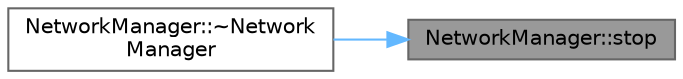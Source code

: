 digraph "NetworkManager::stop"
{
 // LATEX_PDF_SIZE
  bgcolor="transparent";
  edge [fontname=Helvetica,fontsize=10,labelfontname=Helvetica,labelfontsize=10];
  node [fontname=Helvetica,fontsize=10,shape=box,height=0.2,width=0.4];
  rankdir="RL";
  Node1 [id="Node000001",label="NetworkManager::stop",height=0.2,width=0.4,color="gray40", fillcolor="grey60", style="filled", fontcolor="black",tooltip="Stops the network manager."];
  Node1 -> Node2 [id="edge1_Node000001_Node000002",dir="back",color="steelblue1",style="solid",tooltip=" "];
  Node2 [id="Node000002",label="NetworkManager::~Network\lManager",height=0.2,width=0.4,color="grey40", fillcolor="white", style="filled",URL="$classNetworkManager.html#a2cfe4223139cf58587a9f066b956cb23",tooltip="Destroys the NetworkManager object."];
}
